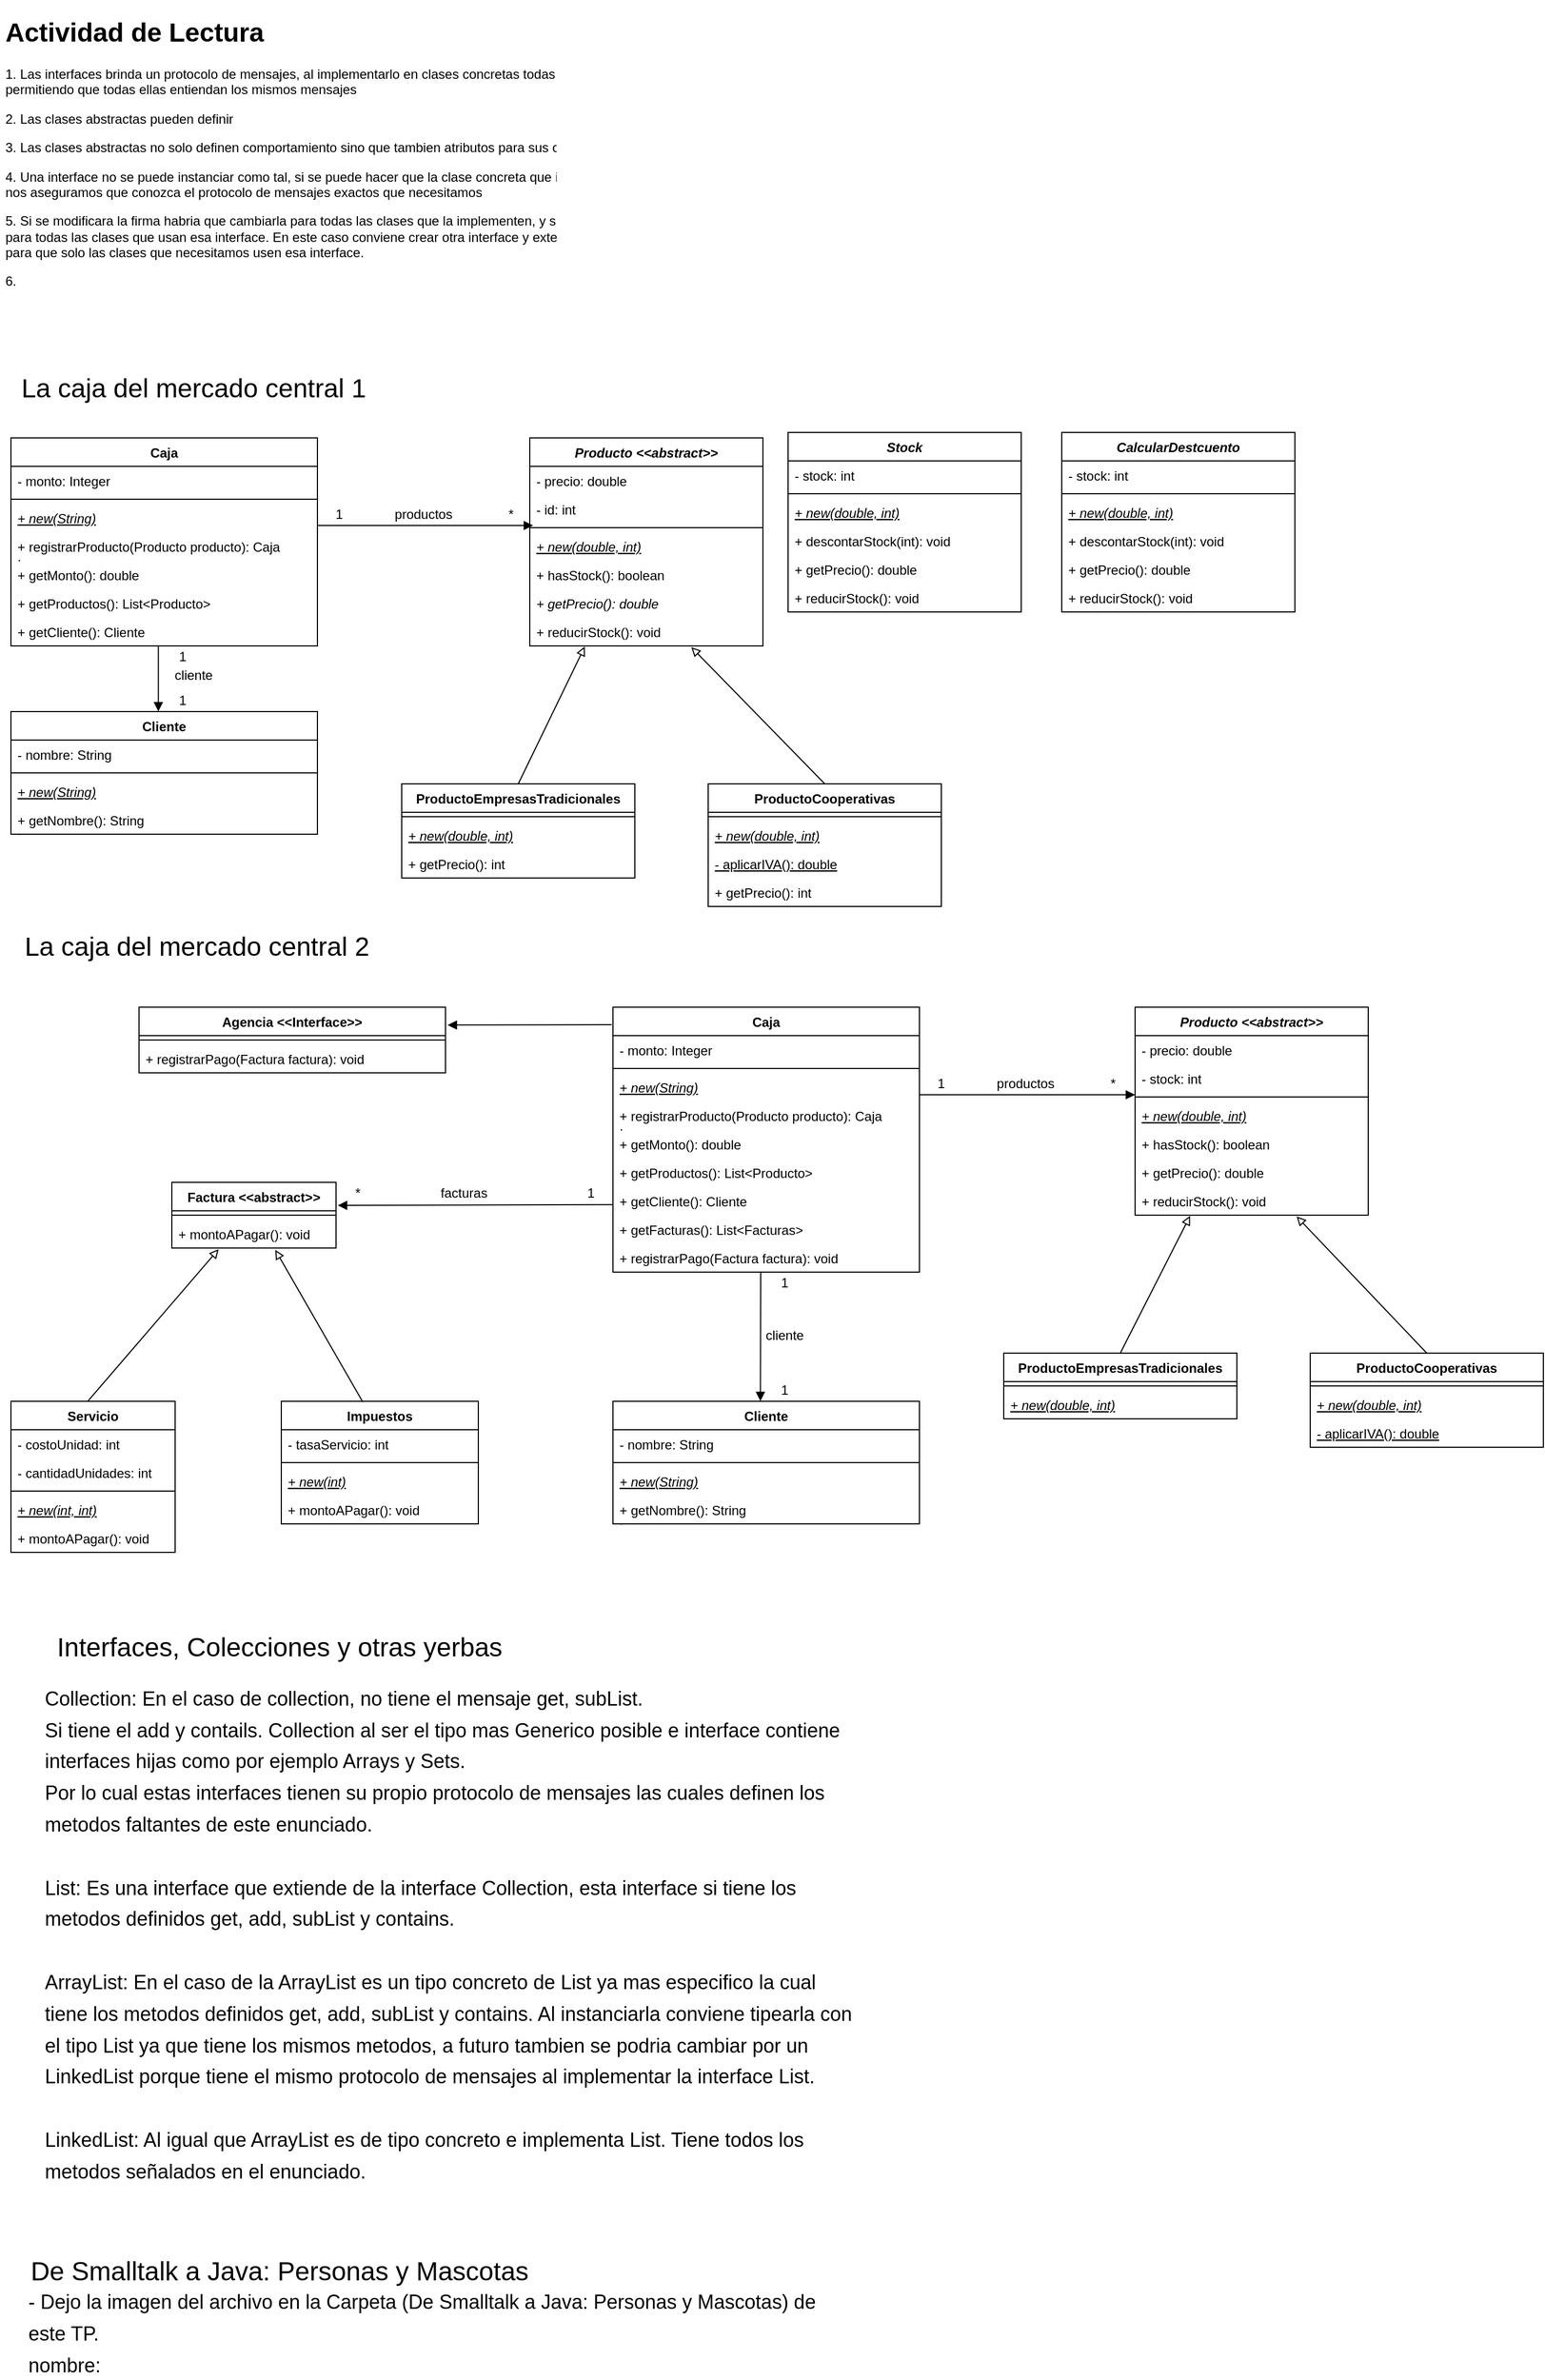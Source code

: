 <mxfile version="17.5.0" type="github">
  <diagram id="h2imKSvwqHgFwFgqD-qL" name="Page-1">
    <mxGraphModel dx="1635" dy="866" grid="1" gridSize="10" guides="1" tooltips="1" connect="1" arrows="1" fold="1" page="1" pageScale="1" pageWidth="827" pageHeight="1169" math="0" shadow="0">
      <root>
        <mxCell id="0" />
        <mxCell id="1" parent="0" />
        <mxCell id="-CZiWa_femPdXsY6NKQu-2" value="&lt;h1&gt;Actividad de Lectura&lt;/h1&gt;&lt;p&gt;1. Las interfaces brinda un protocolo de mensajes, al implementarlo en clases concretas todas estas clases redefinen los mensajes correspondiente permitiendo que todas ellas entiendan los mismos mensajes&lt;/p&gt;&lt;p&gt;2. Las clases abstractas pueden definir&amp;nbsp;&lt;/p&gt;&lt;p&gt;3. Las clases abstractas no solo definen comportamiento sino que tambien atributos para sus clases hijas&lt;/p&gt;&lt;p&gt;4. Una interface no se puede instanciar como tal, si se puede hacer que la clase concreta que implementa esa interface sea de tipo de la interface, asi nos aseguramos que conozca el protocolo de mensajes exactos que necesitamos&lt;/p&gt;&lt;p&gt;5. Si se modificara la firma habria que cambiarla para todas las clases que la implementen, y si agregamos otro mensaje tendremos que implementarlo para todas las clases que usan esa interface. En este caso conviene crear otra interface y extender la interface que queremos agregarle mas mensajes para que solo las clases que necesitamos usen esa interface.&lt;/p&gt;&lt;p&gt;6.&lt;/p&gt;" style="text;html=1;strokeColor=none;fillColor=none;spacing=5;spacingTop=-20;whiteSpace=wrap;overflow=hidden;rounded=0;" parent="1" vertex="1">
          <mxGeometry y="10" width="820" height="320" as="geometry" />
        </mxCell>
        <mxCell id="-CZiWa_femPdXsY6NKQu-3" value="&lt;font style=&quot;font-size: 24px&quot;&gt;La caja del mercado central 1&lt;/font&gt;" style="text;html=1;strokeColor=none;fillColor=none;align=center;verticalAlign=middle;whiteSpace=wrap;rounded=0;" parent="1" vertex="1">
          <mxGeometry x="7" y="340" width="340" height="30" as="geometry" />
        </mxCell>
        <mxCell id="-CZiWa_femPdXsY6NKQu-4" value="Producto &lt;&lt;abstract&gt;&gt;" style="swimlane;fontStyle=3;align=center;verticalAlign=top;childLayout=stackLayout;horizontal=1;startSize=26;horizontalStack=0;resizeParent=1;resizeParentMax=0;resizeLast=0;collapsible=1;marginBottom=0;strokeColor=default;" parent="1" vertex="1">
          <mxGeometry x="484" y="400" width="213" height="190" as="geometry" />
        </mxCell>
        <mxCell id="-CZiWa_femPdXsY6NKQu-6" value="- precio: double" style="text;strokeColor=none;fillColor=none;align=left;verticalAlign=top;spacingLeft=4;spacingRight=4;overflow=hidden;rotatable=0;points=[[0,0.5],[1,0.5]];portConstraint=eastwest;" parent="-CZiWa_femPdXsY6NKQu-4" vertex="1">
          <mxGeometry y="26" width="213" height="26" as="geometry" />
        </mxCell>
        <mxCell id="s8EH2hZSlrzV0o0GCKrY-9" value="- id: int" style="text;strokeColor=none;fillColor=none;align=left;verticalAlign=top;spacingLeft=4;spacingRight=4;overflow=hidden;rotatable=0;points=[[0,0.5],[1,0.5]];portConstraint=eastwest;" parent="-CZiWa_femPdXsY6NKQu-4" vertex="1">
          <mxGeometry y="52" width="213" height="26" as="geometry" />
        </mxCell>
        <mxCell id="-CZiWa_femPdXsY6NKQu-5" value="" style="line;strokeWidth=1;fillColor=none;align=left;verticalAlign=middle;spacingTop=-1;spacingLeft=3;spacingRight=3;rotatable=0;labelPosition=right;points=[];portConstraint=eastwest;" parent="-CZiWa_femPdXsY6NKQu-4" vertex="1">
          <mxGeometry y="78" width="213" height="8" as="geometry" />
        </mxCell>
        <mxCell id="vVhiKxb_t9OgOWYi2Gku-17" value="+ new(double, int)" style="text;strokeColor=none;fillColor=none;align=left;verticalAlign=top;spacingLeft=4;spacingRight=4;overflow=hidden;rotatable=0;points=[[0,0.5],[1,0.5]];portConstraint=eastwest;fontStyle=6" parent="-CZiWa_femPdXsY6NKQu-4" vertex="1">
          <mxGeometry y="86" width="213" height="26" as="geometry" />
        </mxCell>
        <mxCell id="WXgyOnsabrxjxRNwVm4t-1" value="+ hasStock(): boolean" style="text;strokeColor=none;fillColor=none;align=left;verticalAlign=top;spacingLeft=4;spacingRight=4;overflow=hidden;rotatable=0;points=[[0,0.5],[1,0.5]];portConstraint=eastwest;" parent="-CZiWa_femPdXsY6NKQu-4" vertex="1">
          <mxGeometry y="112" width="213" height="26" as="geometry" />
        </mxCell>
        <mxCell id="vVhiKxb_t9OgOWYi2Gku-18" value="+ getPrecio(): double" style="text;strokeColor=none;fillColor=none;align=left;verticalAlign=top;spacingLeft=4;spacingRight=4;overflow=hidden;rotatable=0;points=[[0,0.5],[1,0.5]];portConstraint=eastwest;fontStyle=2" parent="-CZiWa_femPdXsY6NKQu-4" vertex="1">
          <mxGeometry y="138" width="213" height="26" as="geometry" />
        </mxCell>
        <mxCell id="vVhiKxb_t9OgOWYi2Gku-19" value="+ reducirStock(): void" style="text;strokeColor=none;fillColor=none;align=left;verticalAlign=top;spacingLeft=4;spacingRight=4;overflow=hidden;rotatable=0;points=[[0,0.5],[1,0.5]];portConstraint=eastwest;" parent="-CZiWa_femPdXsY6NKQu-4" vertex="1">
          <mxGeometry y="164" width="213" height="26" as="geometry" />
        </mxCell>
        <mxCell id="-CZiWa_femPdXsY6NKQu-10" value="Caja" style="swimlane;fontStyle=1;align=center;verticalAlign=top;childLayout=stackLayout;horizontal=1;startSize=26;horizontalStack=0;resizeParent=1;resizeParentMax=0;resizeLast=0;collapsible=1;marginBottom=0;strokeColor=default;" parent="1" vertex="1">
          <mxGeometry x="10" y="400" width="280" height="190" as="geometry" />
        </mxCell>
        <mxCell id="-CZiWa_femPdXsY6NKQu-35" value="- monto: Integer" style="text;strokeColor=none;fillColor=none;align=left;verticalAlign=top;spacingLeft=4;spacingRight=4;overflow=hidden;rotatable=0;points=[[0,0.5],[1,0.5]];portConstraint=eastwest;" parent="-CZiWa_femPdXsY6NKQu-10" vertex="1">
          <mxGeometry y="26" width="280" height="26" as="geometry" />
        </mxCell>
        <mxCell id="-CZiWa_femPdXsY6NKQu-11" value="" style="line;strokeWidth=1;fillColor=none;align=left;verticalAlign=middle;spacingTop=-1;spacingLeft=3;spacingRight=3;rotatable=0;labelPosition=right;points=[];portConstraint=eastwest;" parent="-CZiWa_femPdXsY6NKQu-10" vertex="1">
          <mxGeometry y="52" width="280" height="8" as="geometry" />
        </mxCell>
        <mxCell id="-CZiWa_femPdXsY6NKQu-12" value="+ new(String)" style="text;strokeColor=none;fillColor=none;align=left;verticalAlign=top;spacingLeft=4;spacingRight=4;overflow=hidden;rotatable=0;points=[[0,0.5],[1,0.5]];portConstraint=eastwest;fontStyle=6" parent="-CZiWa_femPdXsY6NKQu-10" vertex="1">
          <mxGeometry y="60" width="280" height="26" as="geometry" />
        </mxCell>
        <mxCell id="vVhiKxb_t9OgOWYi2Gku-1" value="+ registrarProducto(Producto producto): Caja&#xa;: " style="text;strokeColor=none;fillColor=none;align=left;verticalAlign=top;spacingLeft=4;spacingRight=4;overflow=hidden;rotatable=0;points=[[0,0.5],[1,0.5]];portConstraint=eastwest;" parent="-CZiWa_femPdXsY6NKQu-10" vertex="1">
          <mxGeometry y="86" width="280" height="26" as="geometry" />
        </mxCell>
        <mxCell id="-CZiWa_femPdXsY6NKQu-13" value="+ getMonto(): double" style="text;strokeColor=none;fillColor=none;align=left;verticalAlign=top;spacingLeft=4;spacingRight=4;overflow=hidden;rotatable=0;points=[[0,0.5],[1,0.5]];portConstraint=eastwest;" parent="-CZiWa_femPdXsY6NKQu-10" vertex="1">
          <mxGeometry y="112" width="280" height="26" as="geometry" />
        </mxCell>
        <mxCell id="vVhiKxb_t9OgOWYi2Gku-2" value="+ getProductos(): List&lt;Producto&gt;" style="text;strokeColor=none;fillColor=none;align=left;verticalAlign=top;spacingLeft=4;spacingRight=4;overflow=hidden;rotatable=0;points=[[0,0.5],[1,0.5]];portConstraint=eastwest;" parent="-CZiWa_femPdXsY6NKQu-10" vertex="1">
          <mxGeometry y="138" width="280" height="26" as="geometry" />
        </mxCell>
        <mxCell id="vVhiKxb_t9OgOWYi2Gku-3" value="+ getCliente(): Cliente" style="text;strokeColor=none;fillColor=none;align=left;verticalAlign=top;spacingLeft=4;spacingRight=4;overflow=hidden;rotatable=0;points=[[0,0.5],[1,0.5]];portConstraint=eastwest;" parent="-CZiWa_femPdXsY6NKQu-10" vertex="1">
          <mxGeometry y="164" width="280" height="26" as="geometry" />
        </mxCell>
        <mxCell id="-CZiWa_femPdXsY6NKQu-18" value="ProductoEmpresasTradicionales" style="swimlane;fontStyle=1;align=center;verticalAlign=top;childLayout=stackLayout;horizontal=1;startSize=26;horizontalStack=0;resizeParent=1;resizeParentMax=0;resizeLast=0;collapsible=1;marginBottom=0;strokeColor=default;" parent="1" vertex="1">
          <mxGeometry x="367" y="716" width="213" height="86" as="geometry" />
        </mxCell>
        <mxCell id="-CZiWa_femPdXsY6NKQu-21" value="" style="line;strokeWidth=1;fillColor=none;align=left;verticalAlign=middle;spacingTop=-1;spacingLeft=3;spacingRight=3;rotatable=0;labelPosition=right;points=[];portConstraint=eastwest;" parent="-CZiWa_femPdXsY6NKQu-18" vertex="1">
          <mxGeometry y="26" width="213" height="8" as="geometry" />
        </mxCell>
        <mxCell id="vVhiKxb_t9OgOWYi2Gku-20" value="+ new(double, int)" style="text;strokeColor=none;fillColor=none;align=left;verticalAlign=top;spacingLeft=4;spacingRight=4;overflow=hidden;rotatable=0;points=[[0,0.5],[1,0.5]];portConstraint=eastwest;fontStyle=6" parent="-CZiWa_femPdXsY6NKQu-18" vertex="1">
          <mxGeometry y="34" width="213" height="26" as="geometry" />
        </mxCell>
        <mxCell id="s8EH2hZSlrzV0o0GCKrY-10" value="+ getPrecio(): int" style="text;strokeColor=none;fillColor=none;align=left;verticalAlign=top;spacingLeft=4;spacingRight=4;overflow=hidden;rotatable=0;points=[[0,0.5],[1,0.5]];portConstraint=eastwest;fontStyle=0" parent="-CZiWa_femPdXsY6NKQu-18" vertex="1">
          <mxGeometry y="60" width="213" height="26" as="geometry" />
        </mxCell>
        <mxCell id="-CZiWa_femPdXsY6NKQu-25" value="ProductoCooperativas" style="swimlane;fontStyle=1;align=center;verticalAlign=top;childLayout=stackLayout;horizontal=1;startSize=26;horizontalStack=0;resizeParent=1;resizeParentMax=0;resizeLast=0;collapsible=1;marginBottom=0;strokeColor=default;" parent="1" vertex="1">
          <mxGeometry x="647" y="716" width="213" height="112" as="geometry" />
        </mxCell>
        <mxCell id="-CZiWa_femPdXsY6NKQu-28" value="" style="line;strokeWidth=1;fillColor=none;align=left;verticalAlign=middle;spacingTop=-1;spacingLeft=3;spacingRight=3;rotatable=0;labelPosition=right;points=[];portConstraint=eastwest;" parent="-CZiWa_femPdXsY6NKQu-25" vertex="1">
          <mxGeometry y="26" width="213" height="8" as="geometry" />
        </mxCell>
        <mxCell id="vVhiKxb_t9OgOWYi2Gku-21" value="+ new(double, int)" style="text;strokeColor=none;fillColor=none;align=left;verticalAlign=top;spacingLeft=4;spacingRight=4;overflow=hidden;rotatable=0;points=[[0,0.5],[1,0.5]];portConstraint=eastwest;fontStyle=6" parent="-CZiWa_femPdXsY6NKQu-25" vertex="1">
          <mxGeometry y="34" width="213" height="26" as="geometry" />
        </mxCell>
        <mxCell id="WXgyOnsabrxjxRNwVm4t-2" value="- aplicarIVA(): double" style="text;strokeColor=none;fillColor=none;align=left;verticalAlign=top;spacingLeft=4;spacingRight=4;overflow=hidden;rotatable=0;points=[[0,0.5],[1,0.5]];portConstraint=eastwest;fontStyle=4" parent="-CZiWa_femPdXsY6NKQu-25" vertex="1">
          <mxGeometry y="60" width="213" height="26" as="geometry" />
        </mxCell>
        <mxCell id="s8EH2hZSlrzV0o0GCKrY-11" value="+ getPrecio(): int" style="text;strokeColor=none;fillColor=none;align=left;verticalAlign=top;spacingLeft=4;spacingRight=4;overflow=hidden;rotatable=0;points=[[0,0.5],[1,0.5]];portConstraint=eastwest;fontStyle=0" parent="-CZiWa_femPdXsY6NKQu-25" vertex="1">
          <mxGeometry y="86" width="213" height="26" as="geometry" />
        </mxCell>
        <mxCell id="-CZiWa_femPdXsY6NKQu-32" style="edgeStyle=none;orthogonalLoop=1;jettySize=auto;html=1;exitX=1;exitY=1;exitDx=0;exitDy=0;endArrow=none;endFill=0;rounded=0;entryX=0.999;entryY=0.808;entryDx=0;entryDy=0;entryPerimeter=0;startArrow=block;startFill=1;" parent="1" source="-CZiWa_femPdXsY6NKQu-37" edge="1">
          <mxGeometry relative="1" as="geometry">
            <mxPoint x="289.997" y="479.998" as="targetPoint" />
            <mxPoint x="482.21" y="480.422" as="sourcePoint" />
          </mxGeometry>
        </mxCell>
        <mxCell id="-CZiWa_femPdXsY6NKQu-33" style="edgeStyle=none;orthogonalLoop=1;jettySize=auto;html=1;endArrow=none;endFill=0;rounded=0;entryX=0.5;entryY=0;entryDx=0;entryDy=0;startArrow=block;startFill=0;exitX=0.236;exitY=1.025;exitDx=0;exitDy=0;exitPerimeter=0;" parent="1" source="vVhiKxb_t9OgOWYi2Gku-19" target="-CZiWa_femPdXsY6NKQu-18" edge="1">
          <mxGeometry relative="1" as="geometry">
            <mxPoint x="530.55" y="623.43" as="targetPoint" />
            <mxPoint x="527" y="610" as="sourcePoint" />
          </mxGeometry>
        </mxCell>
        <mxCell id="-CZiWa_femPdXsY6NKQu-34" style="edgeStyle=none;orthogonalLoop=1;jettySize=auto;html=1;endArrow=none;endFill=0;rounded=0;entryX=0.5;entryY=0;entryDx=0;entryDy=0;startArrow=block;startFill=0;exitX=0.693;exitY=1.045;exitDx=0;exitDy=0;exitPerimeter=0;" parent="1" source="vVhiKxb_t9OgOWYi2Gku-19" target="-CZiWa_femPdXsY6NKQu-25" edge="1">
          <mxGeometry relative="1" as="geometry">
            <mxPoint x="571.75" y="650" as="targetPoint" />
            <mxPoint x="677" y="630" as="sourcePoint" />
          </mxGeometry>
        </mxCell>
        <mxCell id="-CZiWa_femPdXsY6NKQu-36" value="productos" style="text;html=1;strokeColor=none;fillColor=none;align=center;verticalAlign=middle;whiteSpace=wrap;rounded=0;" parent="1" vertex="1">
          <mxGeometry x="367" y="460" width="40" height="20" as="geometry" />
        </mxCell>
        <mxCell id="-CZiWa_femPdXsY6NKQu-37" value="*" style="text;html=1;strokeColor=none;fillColor=none;align=center;verticalAlign=middle;whiteSpace=wrap;rounded=0;" parent="1" vertex="1">
          <mxGeometry x="447" y="460" width="40" height="20" as="geometry" />
        </mxCell>
        <mxCell id="-CZiWa_femPdXsY6NKQu-38" value="1" style="text;html=1;strokeColor=none;fillColor=none;align=center;verticalAlign=middle;whiteSpace=wrap;rounded=0;" parent="1" vertex="1">
          <mxGeometry x="290" y="460" width="40" height="20" as="geometry" />
        </mxCell>
        <mxCell id="vVhiKxb_t9OgOWYi2Gku-4" value="Cliente" style="swimlane;fontStyle=1;align=center;verticalAlign=top;childLayout=stackLayout;horizontal=1;startSize=26;horizontalStack=0;resizeParent=1;resizeParentMax=0;resizeLast=0;collapsible=1;marginBottom=0;strokeColor=default;" parent="1" vertex="1">
          <mxGeometry x="10" y="650" width="280" height="112" as="geometry" />
        </mxCell>
        <mxCell id="vVhiKxb_t9OgOWYi2Gku-5" value="- nombre: String" style="text;strokeColor=none;fillColor=none;align=left;verticalAlign=top;spacingLeft=4;spacingRight=4;overflow=hidden;rotatable=0;points=[[0,0.5],[1,0.5]];portConstraint=eastwest;" parent="vVhiKxb_t9OgOWYi2Gku-4" vertex="1">
          <mxGeometry y="26" width="280" height="26" as="geometry" />
        </mxCell>
        <mxCell id="vVhiKxb_t9OgOWYi2Gku-7" value="" style="line;strokeWidth=1;fillColor=none;align=left;verticalAlign=middle;spacingTop=-1;spacingLeft=3;spacingRight=3;rotatable=0;labelPosition=right;points=[];portConstraint=eastwest;" parent="vVhiKxb_t9OgOWYi2Gku-4" vertex="1">
          <mxGeometry y="52" width="280" height="8" as="geometry" />
        </mxCell>
        <mxCell id="vVhiKxb_t9OgOWYi2Gku-8" value="+ new(String)" style="text;strokeColor=none;fillColor=none;align=left;verticalAlign=top;spacingLeft=4;spacingRight=4;overflow=hidden;rotatable=0;points=[[0,0.5],[1,0.5]];portConstraint=eastwest;fontStyle=6" parent="vVhiKxb_t9OgOWYi2Gku-4" vertex="1">
          <mxGeometry y="60" width="280" height="26" as="geometry" />
        </mxCell>
        <mxCell id="vVhiKxb_t9OgOWYi2Gku-9" value="+ getNombre(): String&#xa;: " style="text;strokeColor=none;fillColor=none;align=left;verticalAlign=top;spacingLeft=4;spacingRight=4;overflow=hidden;rotatable=0;points=[[0,0.5],[1,0.5]];portConstraint=eastwest;" parent="vVhiKxb_t9OgOWYi2Gku-4" vertex="1">
          <mxGeometry y="86" width="280" height="26" as="geometry" />
        </mxCell>
        <mxCell id="vVhiKxb_t9OgOWYi2Gku-13" style="edgeStyle=none;orthogonalLoop=1;jettySize=auto;html=1;exitX=0.481;exitY=-0.001;exitDx=0;exitDy=0;endArrow=none;endFill=0;rounded=0;entryX=0.481;entryY=1.022;entryDx=0;entryDy=0;entryPerimeter=0;startArrow=block;startFill=1;exitPerimeter=0;" parent="1" source="vVhiKxb_t9OgOWYi2Gku-4" target="vVhiKxb_t9OgOWYi2Gku-3" edge="1">
          <mxGeometry relative="1" as="geometry">
            <mxPoint x="299.997" y="489.998" as="targetPoint" />
            <mxPoint x="497" y="490" as="sourcePoint" />
          </mxGeometry>
        </mxCell>
        <mxCell id="vVhiKxb_t9OgOWYi2Gku-14" value="cliente" style="text;html=1;strokeColor=none;fillColor=none;align=center;verticalAlign=middle;whiteSpace=wrap;rounded=0;" parent="1" vertex="1">
          <mxGeometry x="157" y="607" width="40" height="20" as="geometry" />
        </mxCell>
        <mxCell id="vVhiKxb_t9OgOWYi2Gku-15" value="1" style="text;html=1;strokeColor=none;fillColor=none;align=center;verticalAlign=middle;whiteSpace=wrap;rounded=0;" parent="1" vertex="1">
          <mxGeometry x="147" y="590" width="40" height="20" as="geometry" />
        </mxCell>
        <mxCell id="vVhiKxb_t9OgOWYi2Gku-16" value="1" style="text;html=1;strokeColor=none;fillColor=none;align=center;verticalAlign=middle;whiteSpace=wrap;rounded=0;" parent="1" vertex="1">
          <mxGeometry x="147" y="630" width="40" height="20" as="geometry" />
        </mxCell>
        <mxCell id="vVhiKxb_t9OgOWYi2Gku-23" value="Producto &lt;&lt;abstract&gt;&gt;" style="swimlane;fontStyle=3;align=center;verticalAlign=top;childLayout=stackLayout;horizontal=1;startSize=26;horizontalStack=0;resizeParent=1;resizeParentMax=0;resizeLast=0;collapsible=1;marginBottom=0;strokeColor=default;" parent="1" vertex="1">
          <mxGeometry x="1037" y="920" width="213" height="190" as="geometry" />
        </mxCell>
        <mxCell id="vVhiKxb_t9OgOWYi2Gku-24" value="- precio: double" style="text;strokeColor=none;fillColor=none;align=left;verticalAlign=top;spacingLeft=4;spacingRight=4;overflow=hidden;rotatable=0;points=[[0,0.5],[1,0.5]];portConstraint=eastwest;" parent="vVhiKxb_t9OgOWYi2Gku-23" vertex="1">
          <mxGeometry y="26" width="213" height="26" as="geometry" />
        </mxCell>
        <mxCell id="vVhiKxb_t9OgOWYi2Gku-25" value="- stock: int" style="text;strokeColor=none;fillColor=none;align=left;verticalAlign=top;spacingLeft=4;spacingRight=4;overflow=hidden;rotatable=0;points=[[0,0.5],[1,0.5]];portConstraint=eastwest;" parent="vVhiKxb_t9OgOWYi2Gku-23" vertex="1">
          <mxGeometry y="52" width="213" height="26" as="geometry" />
        </mxCell>
        <mxCell id="vVhiKxb_t9OgOWYi2Gku-26" value="" style="line;strokeWidth=1;fillColor=none;align=left;verticalAlign=middle;spacingTop=-1;spacingLeft=3;spacingRight=3;rotatable=0;labelPosition=right;points=[];portConstraint=eastwest;" parent="vVhiKxb_t9OgOWYi2Gku-23" vertex="1">
          <mxGeometry y="78" width="213" height="8" as="geometry" />
        </mxCell>
        <mxCell id="vVhiKxb_t9OgOWYi2Gku-27" value="+ new(double, int)" style="text;strokeColor=none;fillColor=none;align=left;verticalAlign=top;spacingLeft=4;spacingRight=4;overflow=hidden;rotatable=0;points=[[0,0.5],[1,0.5]];portConstraint=eastwest;fontStyle=6" parent="vVhiKxb_t9OgOWYi2Gku-23" vertex="1">
          <mxGeometry y="86" width="213" height="26" as="geometry" />
        </mxCell>
        <mxCell id="vVhiKxb_t9OgOWYi2Gku-28" value="+ hasStock(): boolean" style="text;strokeColor=none;fillColor=none;align=left;verticalAlign=top;spacingLeft=4;spacingRight=4;overflow=hidden;rotatable=0;points=[[0,0.5],[1,0.5]];portConstraint=eastwest;" parent="vVhiKxb_t9OgOWYi2Gku-23" vertex="1">
          <mxGeometry y="112" width="213" height="26" as="geometry" />
        </mxCell>
        <mxCell id="vVhiKxb_t9OgOWYi2Gku-29" value="+ getPrecio(): double" style="text;strokeColor=none;fillColor=none;align=left;verticalAlign=top;spacingLeft=4;spacingRight=4;overflow=hidden;rotatable=0;points=[[0,0.5],[1,0.5]];portConstraint=eastwest;" parent="vVhiKxb_t9OgOWYi2Gku-23" vertex="1">
          <mxGeometry y="138" width="213" height="26" as="geometry" />
        </mxCell>
        <mxCell id="vVhiKxb_t9OgOWYi2Gku-30" value="+ reducirStock(): void" style="text;strokeColor=none;fillColor=none;align=left;verticalAlign=top;spacingLeft=4;spacingRight=4;overflow=hidden;rotatable=0;points=[[0,0.5],[1,0.5]];portConstraint=eastwest;" parent="vVhiKxb_t9OgOWYi2Gku-23" vertex="1">
          <mxGeometry y="164" width="213" height="26" as="geometry" />
        </mxCell>
        <mxCell id="vVhiKxb_t9OgOWYi2Gku-31" value="Caja" style="swimlane;fontStyle=1;align=center;verticalAlign=top;childLayout=stackLayout;horizontal=1;startSize=26;horizontalStack=0;resizeParent=1;resizeParentMax=0;resizeLast=0;collapsible=1;marginBottom=0;strokeColor=default;" parent="1" vertex="1">
          <mxGeometry x="560" y="920" width="280" height="242" as="geometry" />
        </mxCell>
        <mxCell id="vVhiKxb_t9OgOWYi2Gku-32" value="- monto: Integer" style="text;strokeColor=none;fillColor=none;align=left;verticalAlign=top;spacingLeft=4;spacingRight=4;overflow=hidden;rotatable=0;points=[[0,0.5],[1,0.5]];portConstraint=eastwest;" parent="vVhiKxb_t9OgOWYi2Gku-31" vertex="1">
          <mxGeometry y="26" width="280" height="26" as="geometry" />
        </mxCell>
        <mxCell id="vVhiKxb_t9OgOWYi2Gku-33" value="" style="line;strokeWidth=1;fillColor=none;align=left;verticalAlign=middle;spacingTop=-1;spacingLeft=3;spacingRight=3;rotatable=0;labelPosition=right;points=[];portConstraint=eastwest;" parent="vVhiKxb_t9OgOWYi2Gku-31" vertex="1">
          <mxGeometry y="52" width="280" height="8" as="geometry" />
        </mxCell>
        <mxCell id="vVhiKxb_t9OgOWYi2Gku-34" value="+ new(String)" style="text;strokeColor=none;fillColor=none;align=left;verticalAlign=top;spacingLeft=4;spacingRight=4;overflow=hidden;rotatable=0;points=[[0,0.5],[1,0.5]];portConstraint=eastwest;fontStyle=6" parent="vVhiKxb_t9OgOWYi2Gku-31" vertex="1">
          <mxGeometry y="60" width="280" height="26" as="geometry" />
        </mxCell>
        <mxCell id="vVhiKxb_t9OgOWYi2Gku-35" value="+ registrarProducto(Producto producto): Caja&#xa;: " style="text;strokeColor=none;fillColor=none;align=left;verticalAlign=top;spacingLeft=4;spacingRight=4;overflow=hidden;rotatable=0;points=[[0,0.5],[1,0.5]];portConstraint=eastwest;" parent="vVhiKxb_t9OgOWYi2Gku-31" vertex="1">
          <mxGeometry y="86" width="280" height="26" as="geometry" />
        </mxCell>
        <mxCell id="vVhiKxb_t9OgOWYi2Gku-36" value="+ getMonto(): double" style="text;strokeColor=none;fillColor=none;align=left;verticalAlign=top;spacingLeft=4;spacingRight=4;overflow=hidden;rotatable=0;points=[[0,0.5],[1,0.5]];portConstraint=eastwest;" parent="vVhiKxb_t9OgOWYi2Gku-31" vertex="1">
          <mxGeometry y="112" width="280" height="26" as="geometry" />
        </mxCell>
        <mxCell id="vVhiKxb_t9OgOWYi2Gku-37" value="+ getProductos(): List&lt;Producto&gt;" style="text;strokeColor=none;fillColor=none;align=left;verticalAlign=top;spacingLeft=4;spacingRight=4;overflow=hidden;rotatable=0;points=[[0,0.5],[1,0.5]];portConstraint=eastwest;" parent="vVhiKxb_t9OgOWYi2Gku-31" vertex="1">
          <mxGeometry y="138" width="280" height="26" as="geometry" />
        </mxCell>
        <mxCell id="vVhiKxb_t9OgOWYi2Gku-38" value="+ getCliente(): Cliente" style="text;strokeColor=none;fillColor=none;align=left;verticalAlign=top;spacingLeft=4;spacingRight=4;overflow=hidden;rotatable=0;points=[[0,0.5],[1,0.5]];portConstraint=eastwest;" parent="vVhiKxb_t9OgOWYi2Gku-31" vertex="1">
          <mxGeometry y="164" width="280" height="26" as="geometry" />
        </mxCell>
        <mxCell id="vVhiKxb_t9OgOWYi2Gku-61" value="+ getFacturas(): List&lt;Facturas&gt;" style="text;strokeColor=none;fillColor=none;align=left;verticalAlign=top;spacingLeft=4;spacingRight=4;overflow=hidden;rotatable=0;points=[[0,0.5],[1,0.5]];portConstraint=eastwest;" parent="vVhiKxb_t9OgOWYi2Gku-31" vertex="1">
          <mxGeometry y="190" width="280" height="26" as="geometry" />
        </mxCell>
        <mxCell id="vVhiKxb_t9OgOWYi2Gku-62" value="+ registrarPago(Factura factura): void" style="text;strokeColor=none;fillColor=none;align=left;verticalAlign=top;spacingLeft=4;spacingRight=4;overflow=hidden;rotatable=0;points=[[0,0.5],[1,0.5]];portConstraint=eastwest;" parent="vVhiKxb_t9OgOWYi2Gku-31" vertex="1">
          <mxGeometry y="216" width="280" height="26" as="geometry" />
        </mxCell>
        <mxCell id="vVhiKxb_t9OgOWYi2Gku-39" value="ProductoEmpresasTradicionales" style="swimlane;fontStyle=1;align=center;verticalAlign=top;childLayout=stackLayout;horizontal=1;startSize=26;horizontalStack=0;resizeParent=1;resizeParentMax=0;resizeLast=0;collapsible=1;marginBottom=0;strokeColor=default;" parent="1" vertex="1">
          <mxGeometry x="917" y="1236" width="213" height="60" as="geometry" />
        </mxCell>
        <mxCell id="vVhiKxb_t9OgOWYi2Gku-40" value="" style="line;strokeWidth=1;fillColor=none;align=left;verticalAlign=middle;spacingTop=-1;spacingLeft=3;spacingRight=3;rotatable=0;labelPosition=right;points=[];portConstraint=eastwest;" parent="vVhiKxb_t9OgOWYi2Gku-39" vertex="1">
          <mxGeometry y="26" width="213" height="8" as="geometry" />
        </mxCell>
        <mxCell id="vVhiKxb_t9OgOWYi2Gku-41" value="+ new(double, int)" style="text;strokeColor=none;fillColor=none;align=left;verticalAlign=top;spacingLeft=4;spacingRight=4;overflow=hidden;rotatable=0;points=[[0,0.5],[1,0.5]];portConstraint=eastwest;fontStyle=6" parent="vVhiKxb_t9OgOWYi2Gku-39" vertex="1">
          <mxGeometry y="34" width="213" height="26" as="geometry" />
        </mxCell>
        <mxCell id="vVhiKxb_t9OgOWYi2Gku-42" value="ProductoCooperativas" style="swimlane;fontStyle=1;align=center;verticalAlign=top;childLayout=stackLayout;horizontal=1;startSize=26;horizontalStack=0;resizeParent=1;resizeParentMax=0;resizeLast=0;collapsible=1;marginBottom=0;strokeColor=default;" parent="1" vertex="1">
          <mxGeometry x="1197" y="1236" width="213" height="86" as="geometry" />
        </mxCell>
        <mxCell id="vVhiKxb_t9OgOWYi2Gku-43" value="" style="line;strokeWidth=1;fillColor=none;align=left;verticalAlign=middle;spacingTop=-1;spacingLeft=3;spacingRight=3;rotatable=0;labelPosition=right;points=[];portConstraint=eastwest;" parent="vVhiKxb_t9OgOWYi2Gku-42" vertex="1">
          <mxGeometry y="26" width="213" height="8" as="geometry" />
        </mxCell>
        <mxCell id="vVhiKxb_t9OgOWYi2Gku-44" value="+ new(double, int)" style="text;strokeColor=none;fillColor=none;align=left;verticalAlign=top;spacingLeft=4;spacingRight=4;overflow=hidden;rotatable=0;points=[[0,0.5],[1,0.5]];portConstraint=eastwest;fontStyle=6" parent="vVhiKxb_t9OgOWYi2Gku-42" vertex="1">
          <mxGeometry y="34" width="213" height="26" as="geometry" />
        </mxCell>
        <mxCell id="vVhiKxb_t9OgOWYi2Gku-45" value="- aplicarIVA(): double" style="text;strokeColor=none;fillColor=none;align=left;verticalAlign=top;spacingLeft=4;spacingRight=4;overflow=hidden;rotatable=0;points=[[0,0.5],[1,0.5]];portConstraint=eastwest;fontStyle=4" parent="vVhiKxb_t9OgOWYi2Gku-42" vertex="1">
          <mxGeometry y="60" width="213" height="26" as="geometry" />
        </mxCell>
        <mxCell id="vVhiKxb_t9OgOWYi2Gku-46" style="edgeStyle=none;orthogonalLoop=1;jettySize=auto;html=1;exitX=1;exitY=1;exitDx=0;exitDy=0;endArrow=none;endFill=0;rounded=0;entryX=0.999;entryY=0.808;entryDx=0;entryDy=0;entryPerimeter=0;startArrow=block;startFill=1;" parent="1" source="vVhiKxb_t9OgOWYi2Gku-50" edge="1">
          <mxGeometry relative="1" as="geometry">
            <mxPoint x="839.997" y="999.998" as="targetPoint" />
            <mxPoint x="1032.21" y="1000.422" as="sourcePoint" />
          </mxGeometry>
        </mxCell>
        <mxCell id="vVhiKxb_t9OgOWYi2Gku-47" style="edgeStyle=none;orthogonalLoop=1;jettySize=auto;html=1;endArrow=none;endFill=0;rounded=0;entryX=0.5;entryY=0;entryDx=0;entryDy=0;startArrow=block;startFill=0;exitX=0.236;exitY=1.025;exitDx=0;exitDy=0;exitPerimeter=0;" parent="1" source="vVhiKxb_t9OgOWYi2Gku-30" target="vVhiKxb_t9OgOWYi2Gku-39" edge="1">
          <mxGeometry relative="1" as="geometry">
            <mxPoint x="1080.55" y="1143.43" as="targetPoint" />
            <mxPoint x="1077" y="1130" as="sourcePoint" />
          </mxGeometry>
        </mxCell>
        <mxCell id="vVhiKxb_t9OgOWYi2Gku-48" style="edgeStyle=none;orthogonalLoop=1;jettySize=auto;html=1;endArrow=none;endFill=0;rounded=0;entryX=0.5;entryY=0;entryDx=0;entryDy=0;startArrow=block;startFill=0;exitX=0.693;exitY=1.045;exitDx=0;exitDy=0;exitPerimeter=0;" parent="1" source="vVhiKxb_t9OgOWYi2Gku-30" target="vVhiKxb_t9OgOWYi2Gku-42" edge="1">
          <mxGeometry relative="1" as="geometry">
            <mxPoint x="1121.75" y="1170" as="targetPoint" />
            <mxPoint x="1227" y="1150" as="sourcePoint" />
          </mxGeometry>
        </mxCell>
        <mxCell id="vVhiKxb_t9OgOWYi2Gku-49" value="productos" style="text;html=1;strokeColor=none;fillColor=none;align=center;verticalAlign=middle;whiteSpace=wrap;rounded=0;" parent="1" vertex="1">
          <mxGeometry x="917" y="980" width="40" height="20" as="geometry" />
        </mxCell>
        <mxCell id="vVhiKxb_t9OgOWYi2Gku-50" value="*" style="text;html=1;strokeColor=none;fillColor=none;align=center;verticalAlign=middle;whiteSpace=wrap;rounded=0;" parent="1" vertex="1">
          <mxGeometry x="997" y="980" width="40" height="20" as="geometry" />
        </mxCell>
        <mxCell id="vVhiKxb_t9OgOWYi2Gku-51" value="1" style="text;html=1;strokeColor=none;fillColor=none;align=center;verticalAlign=middle;whiteSpace=wrap;rounded=0;" parent="1" vertex="1">
          <mxGeometry x="840" y="980" width="40" height="20" as="geometry" />
        </mxCell>
        <mxCell id="vVhiKxb_t9OgOWYi2Gku-52" value="Cliente" style="swimlane;fontStyle=1;align=center;verticalAlign=top;childLayout=stackLayout;horizontal=1;startSize=26;horizontalStack=0;resizeParent=1;resizeParentMax=0;resizeLast=0;collapsible=1;marginBottom=0;strokeColor=default;" parent="1" vertex="1">
          <mxGeometry x="560" y="1280" width="280" height="112" as="geometry" />
        </mxCell>
        <mxCell id="vVhiKxb_t9OgOWYi2Gku-53" value="- nombre: String" style="text;strokeColor=none;fillColor=none;align=left;verticalAlign=top;spacingLeft=4;spacingRight=4;overflow=hidden;rotatable=0;points=[[0,0.5],[1,0.5]];portConstraint=eastwest;" parent="vVhiKxb_t9OgOWYi2Gku-52" vertex="1">
          <mxGeometry y="26" width="280" height="26" as="geometry" />
        </mxCell>
        <mxCell id="vVhiKxb_t9OgOWYi2Gku-54" value="" style="line;strokeWidth=1;fillColor=none;align=left;verticalAlign=middle;spacingTop=-1;spacingLeft=3;spacingRight=3;rotatable=0;labelPosition=right;points=[];portConstraint=eastwest;" parent="vVhiKxb_t9OgOWYi2Gku-52" vertex="1">
          <mxGeometry y="52" width="280" height="8" as="geometry" />
        </mxCell>
        <mxCell id="vVhiKxb_t9OgOWYi2Gku-55" value="+ new(String)" style="text;strokeColor=none;fillColor=none;align=left;verticalAlign=top;spacingLeft=4;spacingRight=4;overflow=hidden;rotatable=0;points=[[0,0.5],[1,0.5]];portConstraint=eastwest;fontStyle=6" parent="vVhiKxb_t9OgOWYi2Gku-52" vertex="1">
          <mxGeometry y="60" width="280" height="26" as="geometry" />
        </mxCell>
        <mxCell id="vVhiKxb_t9OgOWYi2Gku-56" value="+ getNombre(): String&#xa;: " style="text;strokeColor=none;fillColor=none;align=left;verticalAlign=top;spacingLeft=4;spacingRight=4;overflow=hidden;rotatable=0;points=[[0,0.5],[1,0.5]];portConstraint=eastwest;" parent="vVhiKxb_t9OgOWYi2Gku-52" vertex="1">
          <mxGeometry y="86" width="280" height="26" as="geometry" />
        </mxCell>
        <mxCell id="vVhiKxb_t9OgOWYi2Gku-57" style="edgeStyle=none;orthogonalLoop=1;jettySize=auto;html=1;exitX=0.481;exitY=-0.001;exitDx=0;exitDy=0;endArrow=none;endFill=0;rounded=0;entryX=0.482;entryY=1.022;entryDx=0;entryDy=0;entryPerimeter=0;startArrow=block;startFill=1;exitPerimeter=0;" parent="1" source="vVhiKxb_t9OgOWYi2Gku-52" target="vVhiKxb_t9OgOWYi2Gku-62" edge="1">
          <mxGeometry relative="1" as="geometry">
            <mxPoint x="849.997" y="1009.998" as="targetPoint" />
            <mxPoint x="1047" y="1010" as="sourcePoint" />
          </mxGeometry>
        </mxCell>
        <mxCell id="vVhiKxb_t9OgOWYi2Gku-58" value="cliente" style="text;html=1;strokeColor=none;fillColor=none;align=center;verticalAlign=middle;whiteSpace=wrap;rounded=0;" parent="1" vertex="1">
          <mxGeometry x="697" y="1210" width="40" height="20" as="geometry" />
        </mxCell>
        <mxCell id="vVhiKxb_t9OgOWYi2Gku-59" value="1" style="text;html=1;strokeColor=none;fillColor=none;align=center;verticalAlign=middle;whiteSpace=wrap;rounded=0;" parent="1" vertex="1">
          <mxGeometry x="697" y="1162" width="40" height="20" as="geometry" />
        </mxCell>
        <mxCell id="vVhiKxb_t9OgOWYi2Gku-60" value="1" style="text;html=1;strokeColor=none;fillColor=none;align=center;verticalAlign=middle;whiteSpace=wrap;rounded=0;" parent="1" vertex="1">
          <mxGeometry x="697" y="1260" width="40" height="20" as="geometry" />
        </mxCell>
        <mxCell id="vVhiKxb_t9OgOWYi2Gku-63" value="Agencia &lt;&lt;Interface&gt;&gt;" style="swimlane;fontStyle=1;align=center;verticalAlign=top;childLayout=stackLayout;horizontal=1;startSize=26;horizontalStack=0;resizeParent=1;resizeParentMax=0;resizeLast=0;collapsible=1;marginBottom=0;strokeColor=default;" parent="1" vertex="1">
          <mxGeometry x="127" y="920" width="280" height="60" as="geometry" />
        </mxCell>
        <mxCell id="vVhiKxb_t9OgOWYi2Gku-65" value="" style="line;strokeWidth=1;fillColor=none;align=left;verticalAlign=middle;spacingTop=-1;spacingLeft=3;spacingRight=3;rotatable=0;labelPosition=right;points=[];portConstraint=eastwest;" parent="vVhiKxb_t9OgOWYi2Gku-63" vertex="1">
          <mxGeometry y="26" width="280" height="8" as="geometry" />
        </mxCell>
        <mxCell id="vVhiKxb_t9OgOWYi2Gku-66" value="+ registrarPago(Factura factura): void" style="text;strokeColor=none;fillColor=none;align=left;verticalAlign=top;spacingLeft=4;spacingRight=4;overflow=hidden;rotatable=0;points=[[0,0.5],[1,0.5]];portConstraint=eastwest;fontStyle=0" parent="vVhiKxb_t9OgOWYi2Gku-63" vertex="1">
          <mxGeometry y="34" width="280" height="26" as="geometry" />
        </mxCell>
        <mxCell id="vVhiKxb_t9OgOWYi2Gku-68" style="edgeStyle=none;orthogonalLoop=1;jettySize=auto;html=1;exitX=1.007;exitY=0.272;exitDx=0;exitDy=0;endArrow=none;endFill=0;rounded=0;entryX=-0.004;entryY=0.066;entryDx=0;entryDy=0;entryPerimeter=0;startArrow=block;startFill=1;exitPerimeter=0;" parent="1" source="vVhiKxb_t9OgOWYi2Gku-63" target="vVhiKxb_t9OgOWYi2Gku-31" edge="1">
          <mxGeometry relative="1" as="geometry">
            <mxPoint x="457.28" y="980.002" as="targetPoint" />
            <mxPoint x="457.0" y="1097.318" as="sourcePoint" />
          </mxGeometry>
        </mxCell>
        <mxCell id="vVhiKxb_t9OgOWYi2Gku-69" value="Factura &lt;&lt;abstract&gt;&gt;" style="swimlane;fontStyle=1;align=center;verticalAlign=top;childLayout=stackLayout;horizontal=1;startSize=26;horizontalStack=0;resizeParent=1;resizeParentMax=0;resizeLast=0;collapsible=1;marginBottom=0;strokeColor=default;" parent="1" vertex="1">
          <mxGeometry x="157" y="1080" width="150" height="60" as="geometry" />
        </mxCell>
        <mxCell id="vVhiKxb_t9OgOWYi2Gku-70" value="" style="line;strokeWidth=1;fillColor=none;align=left;verticalAlign=middle;spacingTop=-1;spacingLeft=3;spacingRight=3;rotatable=0;labelPosition=right;points=[];portConstraint=eastwest;" parent="vVhiKxb_t9OgOWYi2Gku-69" vertex="1">
          <mxGeometry y="26" width="150" height="8" as="geometry" />
        </mxCell>
        <mxCell id="vVhiKxb_t9OgOWYi2Gku-71" value="+ montoAPagar(): void" style="text;strokeColor=none;fillColor=none;align=left;verticalAlign=top;spacingLeft=4;spacingRight=4;overflow=hidden;rotatable=0;points=[[0,0.5],[1,0.5]];portConstraint=eastwest;fontStyle=0" parent="vVhiKxb_t9OgOWYi2Gku-69" vertex="1">
          <mxGeometry y="34" width="150" height="26" as="geometry" />
        </mxCell>
        <mxCell id="vVhiKxb_t9OgOWYi2Gku-72" value="Servicio" style="swimlane;fontStyle=1;align=center;verticalAlign=top;childLayout=stackLayout;horizontal=1;startSize=26;horizontalStack=0;resizeParent=1;resizeParentMax=0;resizeLast=0;collapsible=1;marginBottom=0;strokeColor=default;" parent="1" vertex="1">
          <mxGeometry x="10" y="1280" width="150" height="138" as="geometry" />
        </mxCell>
        <mxCell id="vVhiKxb_t9OgOWYi2Gku-75" value="- costoUnidad: int" style="text;strokeColor=none;fillColor=none;align=left;verticalAlign=top;spacingLeft=4;spacingRight=4;overflow=hidden;rotatable=0;points=[[0,0.5],[1,0.5]];portConstraint=eastwest;fontStyle=0" parent="vVhiKxb_t9OgOWYi2Gku-72" vertex="1">
          <mxGeometry y="26" width="150" height="26" as="geometry" />
        </mxCell>
        <mxCell id="vVhiKxb_t9OgOWYi2Gku-76" value="- cantidadUnidades: int" style="text;strokeColor=none;fillColor=none;align=left;verticalAlign=top;spacingLeft=4;spacingRight=4;overflow=hidden;rotatable=0;points=[[0,0.5],[1,0.5]];portConstraint=eastwest;fontStyle=0" parent="vVhiKxb_t9OgOWYi2Gku-72" vertex="1">
          <mxGeometry y="52" width="150" height="26" as="geometry" />
        </mxCell>
        <mxCell id="vVhiKxb_t9OgOWYi2Gku-73" value="" style="line;strokeWidth=1;fillColor=none;align=left;verticalAlign=middle;spacingTop=-1;spacingLeft=3;spacingRight=3;rotatable=0;labelPosition=right;points=[];portConstraint=eastwest;" parent="vVhiKxb_t9OgOWYi2Gku-72" vertex="1">
          <mxGeometry y="78" width="150" height="8" as="geometry" />
        </mxCell>
        <mxCell id="vVhiKxb_t9OgOWYi2Gku-77" value="+ new(int, int)" style="text;strokeColor=none;fillColor=none;align=left;verticalAlign=top;spacingLeft=4;spacingRight=4;overflow=hidden;rotatable=0;points=[[0,0.5],[1,0.5]];portConstraint=eastwest;fontStyle=6" parent="vVhiKxb_t9OgOWYi2Gku-72" vertex="1">
          <mxGeometry y="86" width="150" height="26" as="geometry" />
        </mxCell>
        <mxCell id="vVhiKxb_t9OgOWYi2Gku-74" value="+ montoAPagar(): void" style="text;strokeColor=none;fillColor=none;align=left;verticalAlign=top;spacingLeft=4;spacingRight=4;overflow=hidden;rotatable=0;points=[[0,0.5],[1,0.5]];portConstraint=eastwest;fontStyle=0" parent="vVhiKxb_t9OgOWYi2Gku-72" vertex="1">
          <mxGeometry y="112" width="150" height="26" as="geometry" />
        </mxCell>
        <mxCell id="vVhiKxb_t9OgOWYi2Gku-78" value="Impuestos" style="swimlane;fontStyle=1;align=center;verticalAlign=top;childLayout=stackLayout;horizontal=1;startSize=26;horizontalStack=0;resizeParent=1;resizeParentMax=0;resizeLast=0;collapsible=1;marginBottom=0;strokeColor=default;" parent="1" vertex="1">
          <mxGeometry x="257" y="1280" width="180" height="112" as="geometry" />
        </mxCell>
        <mxCell id="vVhiKxb_t9OgOWYi2Gku-79" value="- tasaServicio: int" style="text;strokeColor=none;fillColor=none;align=left;verticalAlign=top;spacingLeft=4;spacingRight=4;overflow=hidden;rotatable=0;points=[[0,0.5],[1,0.5]];portConstraint=eastwest;fontStyle=0" parent="vVhiKxb_t9OgOWYi2Gku-78" vertex="1">
          <mxGeometry y="26" width="180" height="26" as="geometry" />
        </mxCell>
        <mxCell id="vVhiKxb_t9OgOWYi2Gku-81" value="" style="line;strokeWidth=1;fillColor=none;align=left;verticalAlign=middle;spacingTop=-1;spacingLeft=3;spacingRight=3;rotatable=0;labelPosition=right;points=[];portConstraint=eastwest;" parent="vVhiKxb_t9OgOWYi2Gku-78" vertex="1">
          <mxGeometry y="52" width="180" height="8" as="geometry" />
        </mxCell>
        <mxCell id="vVhiKxb_t9OgOWYi2Gku-82" value="+ new(int)" style="text;strokeColor=none;fillColor=none;align=left;verticalAlign=top;spacingLeft=4;spacingRight=4;overflow=hidden;rotatable=0;points=[[0,0.5],[1,0.5]];portConstraint=eastwest;fontStyle=6" parent="vVhiKxb_t9OgOWYi2Gku-78" vertex="1">
          <mxGeometry y="60" width="180" height="26" as="geometry" />
        </mxCell>
        <mxCell id="vVhiKxb_t9OgOWYi2Gku-83" value="+ montoAPagar(): void" style="text;strokeColor=none;fillColor=none;align=left;verticalAlign=top;spacingLeft=4;spacingRight=4;overflow=hidden;rotatable=0;points=[[0,0.5],[1,0.5]];portConstraint=eastwest;fontStyle=0" parent="vVhiKxb_t9OgOWYi2Gku-78" vertex="1">
          <mxGeometry y="86" width="180" height="26" as="geometry" />
        </mxCell>
        <mxCell id="vVhiKxb_t9OgOWYi2Gku-84" style="edgeStyle=none;orthogonalLoop=1;jettySize=auto;html=1;endArrow=none;endFill=0;rounded=0;entryX=0.414;entryY=0.007;entryDx=0;entryDy=0;startArrow=block;startFill=0;exitX=0.63;exitY=1.066;exitDx=0;exitDy=0;exitPerimeter=0;entryPerimeter=0;" parent="1" source="vVhiKxb_t9OgOWYi2Gku-71" target="vVhiKxb_t9OgOWYi2Gku-78" edge="1">
          <mxGeometry relative="1" as="geometry">
            <mxPoint x="343.23" y="1246" as="targetPoint" />
            <mxPoint x="406.998" y="1120.65" as="sourcePoint" />
          </mxGeometry>
        </mxCell>
        <mxCell id="vVhiKxb_t9OgOWYi2Gku-85" style="edgeStyle=none;orthogonalLoop=1;jettySize=auto;html=1;endArrow=none;endFill=0;rounded=0;entryX=0.471;entryY=-0.004;entryDx=0;entryDy=0;startArrow=block;startFill=0;exitX=0.285;exitY=1.041;exitDx=0;exitDy=0;exitPerimeter=0;entryPerimeter=0;" parent="1" source="vVhiKxb_t9OgOWYi2Gku-71" target="vVhiKxb_t9OgOWYi2Gku-72" edge="1">
          <mxGeometry relative="1" as="geometry">
            <mxPoint x="87" y="1280" as="targetPoint" />
            <mxPoint x="150.768" y="1154.65" as="sourcePoint" />
          </mxGeometry>
        </mxCell>
        <mxCell id="vVhiKxb_t9OgOWYi2Gku-86" style="edgeStyle=none;orthogonalLoop=1;jettySize=auto;html=1;exitX=1.011;exitY=0.351;exitDx=0;exitDy=0;endArrow=none;endFill=0;rounded=0;startArrow=block;startFill=1;exitPerimeter=0;entryX=0.001;entryY=0.632;entryDx=0;entryDy=0;entryPerimeter=0;" parent="1" source="vVhiKxb_t9OgOWYi2Gku-69" target="vVhiKxb_t9OgOWYi2Gku-38" edge="1">
          <mxGeometry relative="1" as="geometry">
            <mxPoint x="557" y="1100" as="targetPoint" />
            <mxPoint x="408.12" y="1100" as="sourcePoint" />
          </mxGeometry>
        </mxCell>
        <mxCell id="vVhiKxb_t9OgOWYi2Gku-87" value="facturas" style="text;html=1;strokeColor=none;fillColor=none;align=center;verticalAlign=middle;whiteSpace=wrap;rounded=0;" parent="1" vertex="1">
          <mxGeometry x="404" y="1080" width="40" height="20" as="geometry" />
        </mxCell>
        <mxCell id="vVhiKxb_t9OgOWYi2Gku-88" value="1" style="text;html=1;strokeColor=none;fillColor=none;align=center;verticalAlign=middle;whiteSpace=wrap;rounded=0;" parent="1" vertex="1">
          <mxGeometry x="520" y="1080" width="40" height="20" as="geometry" />
        </mxCell>
        <mxCell id="vVhiKxb_t9OgOWYi2Gku-89" value="*" style="text;html=1;strokeColor=none;fillColor=none;align=center;verticalAlign=middle;whiteSpace=wrap;rounded=0;" parent="1" vertex="1">
          <mxGeometry x="307" y="1080" width="40" height="20" as="geometry" />
        </mxCell>
        <mxCell id="vVhiKxb_t9OgOWYi2Gku-91" value="&lt;font style=&quot;font-size: 24px&quot;&gt;La caja del mercado central 2&lt;/font&gt;" style="text;html=1;strokeColor=none;fillColor=none;align=center;verticalAlign=middle;whiteSpace=wrap;rounded=0;" parent="1" vertex="1">
          <mxGeometry x="10" y="850" width="340" height="30" as="geometry" />
        </mxCell>
        <mxCell id="vVhiKxb_t9OgOWYi2Gku-92" value="&lt;font style=&quot;font-size: 24px&quot;&gt;Interfaces, Colecciones y otras yerbas&lt;/font&gt;" style="text;html=1;strokeColor=none;fillColor=none;align=center;verticalAlign=middle;whiteSpace=wrap;rounded=0;" parent="1" vertex="1">
          <mxGeometry x="24" y="1490" width="463" height="30" as="geometry" />
        </mxCell>
        <mxCell id="vVhiKxb_t9OgOWYi2Gku-93" value="&lt;font style=&quot;font-size: 18px&quot;&gt;Collection: En el caso de collection, no tiene el mensaje get, subList.&lt;br&gt;Si tiene el add y contails. Collection al ser el tipo mas Generico posible e interface contiene interfaces hijas como por ejemplo Arrays y Sets.&lt;br&gt;Por lo cual estas interfaces tienen su propio protocolo de mensajes las cuales definen los metodos faltantes de este enunciado.&lt;br&gt;&lt;br&gt;List: Es una interface que extiende de la interface Collection, esta interface si tiene los metodos definidos get, add, subList y contains.&lt;br&gt;&lt;br&gt;ArrayList: En el caso de la ArrayList es un tipo concreto de List ya mas especifico la cual tiene los metodos definidos get, add, subList y contains. Al instanciarla conviene tipearla con el tipo List ya que tiene los mismos metodos, a futuro tambien se podria cambiar por un LinkedList porque tiene el mismo protocolo de mensajes al implementar la interface List.&lt;br&gt;&lt;br&gt;LinkedList: Al igual que ArrayList es de tipo concreto e implementa List. Tiene todos los metodos señalados en el enunciado.&lt;br&gt;&lt;br&gt;&lt;/font&gt;" style="text;html=1;strokeColor=none;fillColor=none;align=left;verticalAlign=middle;whiteSpace=wrap;rounded=0;fontSize=24;" parent="1" vertex="1">
          <mxGeometry x="39" y="1760" width="750" height="40" as="geometry" />
        </mxCell>
        <mxCell id="vVhiKxb_t9OgOWYi2Gku-94" value="&lt;font style=&quot;font-size: 24px&quot;&gt;De Smalltalk a Java: Personas y Mascotas&lt;/font&gt;" style="text;html=1;strokeColor=none;fillColor=none;align=center;verticalAlign=middle;whiteSpace=wrap;rounded=0;" parent="1" vertex="1">
          <mxGeometry x="24" y="2060" width="463" height="30" as="geometry" />
        </mxCell>
        <mxCell id="vVhiKxb_t9OgOWYi2Gku-95" value="&lt;font style=&quot;font-size: 18px&quot;&gt;- Dejo la imagen del archivo en la Carpeta (De Smalltalk a Java: Personas y Mascotas) de este TP.&lt;br&gt;nombre:&amp;nbsp;&lt;br&gt;&lt;/font&gt;" style="text;html=1;strokeColor=none;fillColor=none;align=left;verticalAlign=middle;whiteSpace=wrap;rounded=0;fontSize=24;" parent="1" vertex="1">
          <mxGeometry x="24" y="2110" width="750" height="40" as="geometry" />
        </mxCell>
        <mxCell id="s8EH2hZSlrzV0o0GCKrY-1" value="Stock" style="swimlane;fontStyle=3;align=center;verticalAlign=top;childLayout=stackLayout;horizontal=1;startSize=26;horizontalStack=0;resizeParent=1;resizeParentMax=0;resizeLast=0;collapsible=1;marginBottom=0;strokeColor=default;" parent="1" vertex="1">
          <mxGeometry x="720" y="395" width="213" height="164" as="geometry" />
        </mxCell>
        <mxCell id="s8EH2hZSlrzV0o0GCKrY-3" value="- stock: int" style="text;strokeColor=none;fillColor=none;align=left;verticalAlign=top;spacingLeft=4;spacingRight=4;overflow=hidden;rotatable=0;points=[[0,0.5],[1,0.5]];portConstraint=eastwest;" parent="s8EH2hZSlrzV0o0GCKrY-1" vertex="1">
          <mxGeometry y="26" width="213" height="26" as="geometry" />
        </mxCell>
        <mxCell id="s8EH2hZSlrzV0o0GCKrY-4" value="" style="line;strokeWidth=1;fillColor=none;align=left;verticalAlign=middle;spacingTop=-1;spacingLeft=3;spacingRight=3;rotatable=0;labelPosition=right;points=[];portConstraint=eastwest;" parent="s8EH2hZSlrzV0o0GCKrY-1" vertex="1">
          <mxGeometry y="52" width="213" height="8" as="geometry" />
        </mxCell>
        <mxCell id="s8EH2hZSlrzV0o0GCKrY-5" value="+ new(double, int)" style="text;strokeColor=none;fillColor=none;align=left;verticalAlign=top;spacingLeft=4;spacingRight=4;overflow=hidden;rotatable=0;points=[[0,0.5],[1,0.5]];portConstraint=eastwest;fontStyle=6" parent="s8EH2hZSlrzV0o0GCKrY-1" vertex="1">
          <mxGeometry y="60" width="213" height="26" as="geometry" />
        </mxCell>
        <mxCell id="s8EH2hZSlrzV0o0GCKrY-6" value="+ descontarStock(int): void" style="text;strokeColor=none;fillColor=none;align=left;verticalAlign=top;spacingLeft=4;spacingRight=4;overflow=hidden;rotatable=0;points=[[0,0.5],[1,0.5]];portConstraint=eastwest;" parent="s8EH2hZSlrzV0o0GCKrY-1" vertex="1">
          <mxGeometry y="86" width="213" height="26" as="geometry" />
        </mxCell>
        <mxCell id="s8EH2hZSlrzV0o0GCKrY-7" value="+ getPrecio(): double" style="text;strokeColor=none;fillColor=none;align=left;verticalAlign=top;spacingLeft=4;spacingRight=4;overflow=hidden;rotatable=0;points=[[0,0.5],[1,0.5]];portConstraint=eastwest;" parent="s8EH2hZSlrzV0o0GCKrY-1" vertex="1">
          <mxGeometry y="112" width="213" height="26" as="geometry" />
        </mxCell>
        <mxCell id="s8EH2hZSlrzV0o0GCKrY-8" value="+ reducirStock(): void" style="text;strokeColor=none;fillColor=none;align=left;verticalAlign=top;spacingLeft=4;spacingRight=4;overflow=hidden;rotatable=0;points=[[0,0.5],[1,0.5]];portConstraint=eastwest;" parent="s8EH2hZSlrzV0o0GCKrY-1" vertex="1">
          <mxGeometry y="138" width="213" height="26" as="geometry" />
        </mxCell>
        <mxCell id="gRFT-Wpe63Sl7lDczQc_-1" value="CalcularDestcuento" style="swimlane;fontStyle=3;align=center;verticalAlign=top;childLayout=stackLayout;horizontal=1;startSize=26;horizontalStack=0;resizeParent=1;resizeParentMax=0;resizeLast=0;collapsible=1;marginBottom=0;strokeColor=default;" vertex="1" parent="1">
          <mxGeometry x="970" y="395" width="213" height="164" as="geometry" />
        </mxCell>
        <mxCell id="gRFT-Wpe63Sl7lDczQc_-2" value="- stock: int" style="text;strokeColor=none;fillColor=none;align=left;verticalAlign=top;spacingLeft=4;spacingRight=4;overflow=hidden;rotatable=0;points=[[0,0.5],[1,0.5]];portConstraint=eastwest;" vertex="1" parent="gRFT-Wpe63Sl7lDczQc_-1">
          <mxGeometry y="26" width="213" height="26" as="geometry" />
        </mxCell>
        <mxCell id="gRFT-Wpe63Sl7lDczQc_-3" value="" style="line;strokeWidth=1;fillColor=none;align=left;verticalAlign=middle;spacingTop=-1;spacingLeft=3;spacingRight=3;rotatable=0;labelPosition=right;points=[];portConstraint=eastwest;" vertex="1" parent="gRFT-Wpe63Sl7lDczQc_-1">
          <mxGeometry y="52" width="213" height="8" as="geometry" />
        </mxCell>
        <mxCell id="gRFT-Wpe63Sl7lDczQc_-4" value="+ new(double, int)" style="text;strokeColor=none;fillColor=none;align=left;verticalAlign=top;spacingLeft=4;spacingRight=4;overflow=hidden;rotatable=0;points=[[0,0.5],[1,0.5]];portConstraint=eastwest;fontStyle=6" vertex="1" parent="gRFT-Wpe63Sl7lDczQc_-1">
          <mxGeometry y="60" width="213" height="26" as="geometry" />
        </mxCell>
        <mxCell id="gRFT-Wpe63Sl7lDczQc_-5" value="+ descontarStock(int): void" style="text;strokeColor=none;fillColor=none;align=left;verticalAlign=top;spacingLeft=4;spacingRight=4;overflow=hidden;rotatable=0;points=[[0,0.5],[1,0.5]];portConstraint=eastwest;" vertex="1" parent="gRFT-Wpe63Sl7lDczQc_-1">
          <mxGeometry y="86" width="213" height="26" as="geometry" />
        </mxCell>
        <mxCell id="gRFT-Wpe63Sl7lDczQc_-6" value="+ getPrecio(): double" style="text;strokeColor=none;fillColor=none;align=left;verticalAlign=top;spacingLeft=4;spacingRight=4;overflow=hidden;rotatable=0;points=[[0,0.5],[1,0.5]];portConstraint=eastwest;" vertex="1" parent="gRFT-Wpe63Sl7lDczQc_-1">
          <mxGeometry y="112" width="213" height="26" as="geometry" />
        </mxCell>
        <mxCell id="gRFT-Wpe63Sl7lDczQc_-7" value="+ reducirStock(): void" style="text;strokeColor=none;fillColor=none;align=left;verticalAlign=top;spacingLeft=4;spacingRight=4;overflow=hidden;rotatable=0;points=[[0,0.5],[1,0.5]];portConstraint=eastwest;" vertex="1" parent="gRFT-Wpe63Sl7lDczQc_-1">
          <mxGeometry y="138" width="213" height="26" as="geometry" />
        </mxCell>
      </root>
    </mxGraphModel>
  </diagram>
</mxfile>
